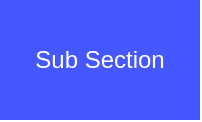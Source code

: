 <mxfile version="14.4.9" type="github">
  <diagram id="e-wOYRZ8UH_QBlvDWpTJ" name="第 1 页">
    <mxGraphModel dx="965" dy="776" grid="1" gridSize="10" guides="1" tooltips="1" connect="1" arrows="1" fold="1" page="1" pageScale="1" pageWidth="827" pageHeight="1169" math="0" shadow="0">
      <root>
        <mxCell id="0" />
        <mxCell id="1" parent="0" />
        <mxCell id="Waax4HHcstRUwibmnvsZ-7" style="edgeStyle=orthogonalEdgeStyle;rounded=0;orthogonalLoop=1;jettySize=auto;html=1;entryX=0;entryY=0.5;entryDx=0;entryDy=0;" edge="1" parent="1" source="Waax4HHcstRUwibmnvsZ-3" target="Waax4HHcstRUwibmnvsZ-4" visible="0">
          <mxGeometry relative="1" as="geometry" />
        </mxCell>
        <mxCell id="Waax4HHcstRUwibmnvsZ-3" value="Sub Section" style="whiteSpace=wrap;html=1;align=center;verticalAlign=middle;treeFolding=1;treeMoving=1;fillColor=#4557FF;strokeColor=none;fontColor=#FFFFFF;expand=1;collapsible=0;allowArrows=0;perimeter=rectanglePerimeter;" vertex="1" collapsed="1" parent="1">
          <mxGeometry x="300" y="330" width="100" height="60" as="geometry" />
        </mxCell>
        <mxCell id="Waax4HHcstRUwibmnvsZ-4" value="humanebydesign" style="whiteSpace=wrap;html=1;align=center;verticalAlign=middle;treeFolding=1;treeMoving=1;expand=1;editable=1;collapsible=0;strokeColor=none;fillColor=#73A2FF;" vertex="1" visible="0" parent="1">
          <mxGeometry x="450" y="330" width="100" height="60" as="geometry" />
        </mxCell>
      </root>
    </mxGraphModel>
  </diagram>
</mxfile>
